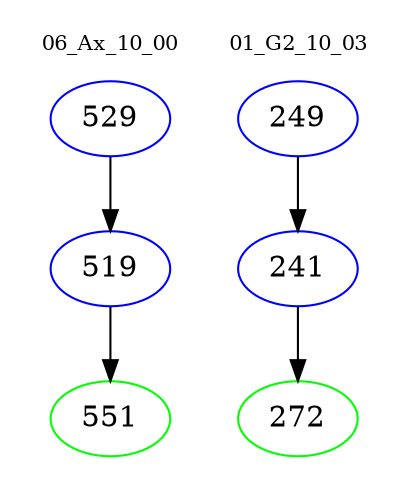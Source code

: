 digraph{
subgraph cluster_0 {
color = white
label = "06_Ax_10_00";
fontsize=10;
T0_529 [label="529", color="blue"]
T0_529 -> T0_519 [color="black"]
T0_519 [label="519", color="blue"]
T0_519 -> T0_551 [color="black"]
T0_551 [label="551", color="green"]
}
subgraph cluster_1 {
color = white
label = "01_G2_10_03";
fontsize=10;
T1_249 [label="249", color="blue"]
T1_249 -> T1_241 [color="black"]
T1_241 [label="241", color="blue"]
T1_241 -> T1_272 [color="black"]
T1_272 [label="272", color="green"]
}
}
